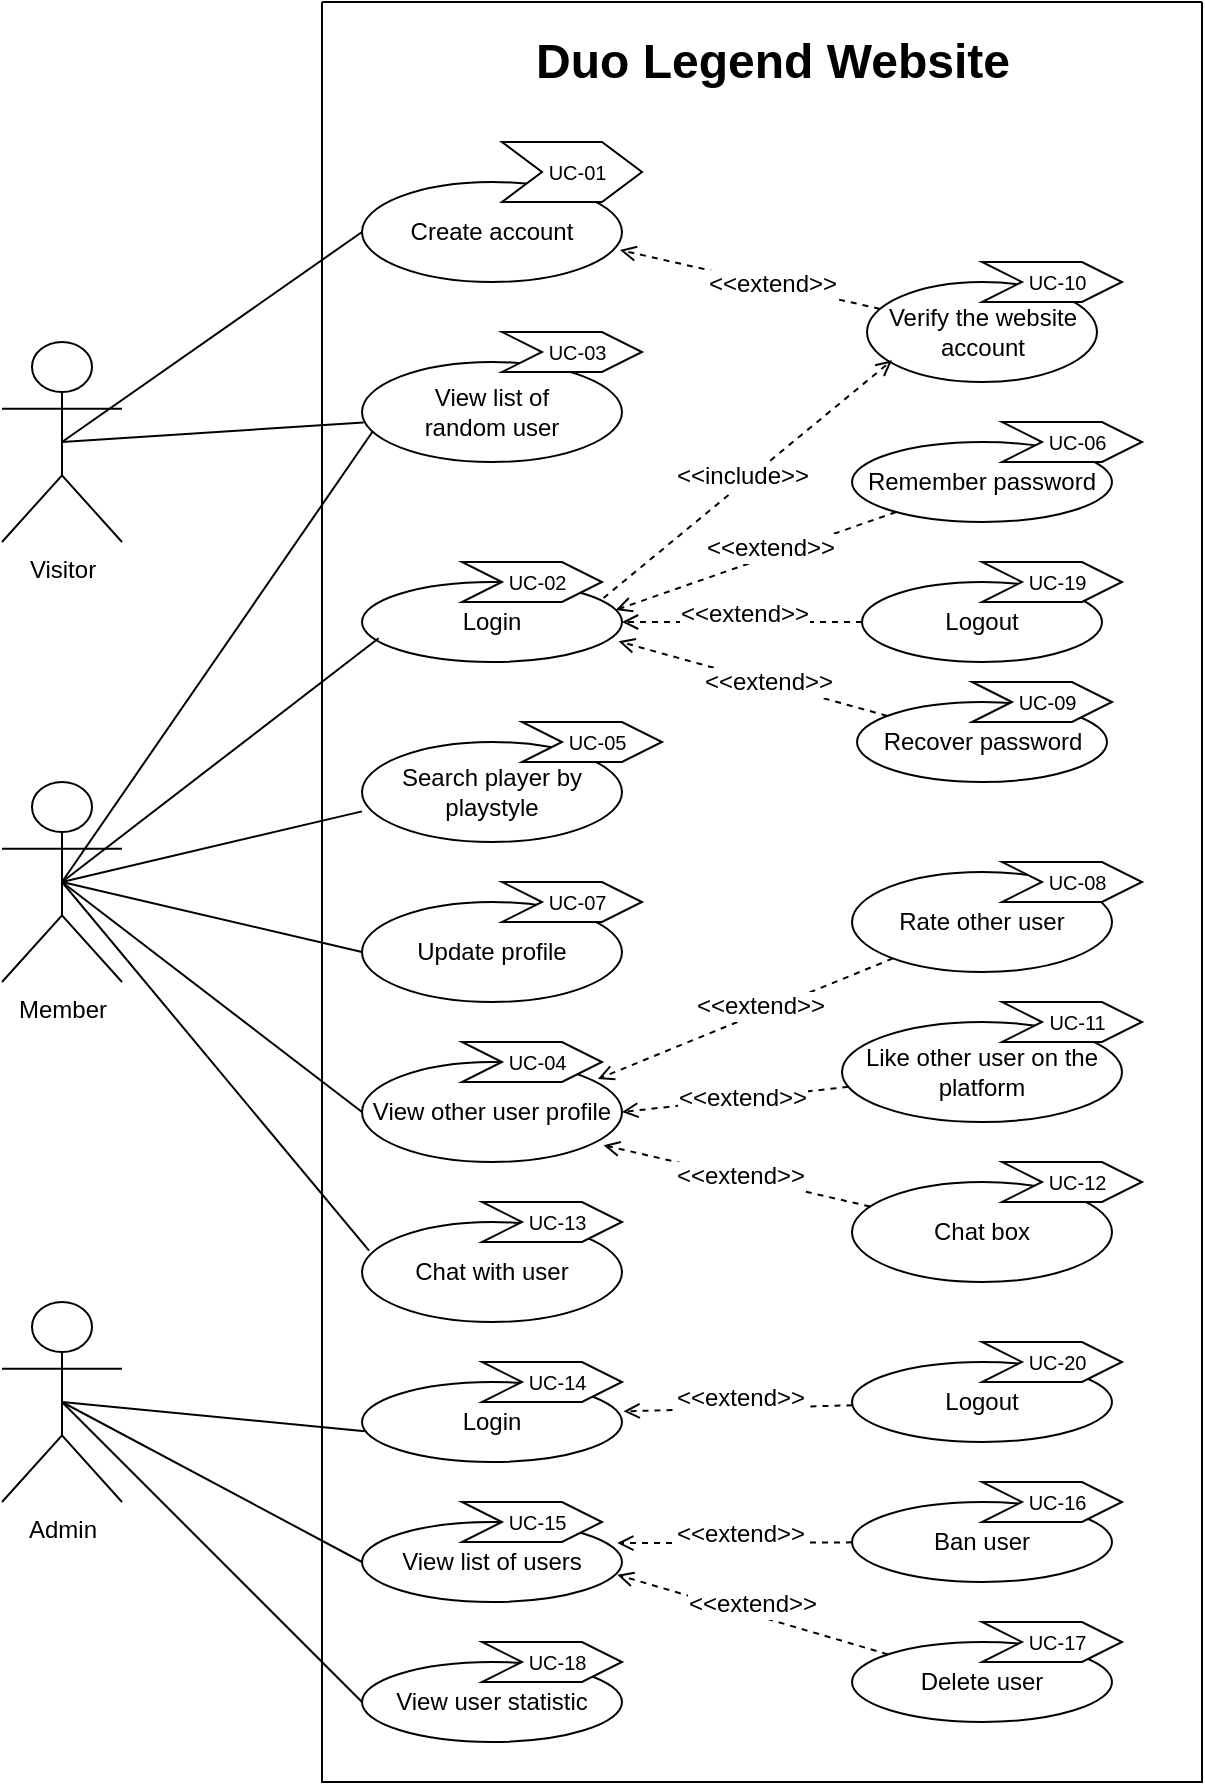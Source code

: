 <mxfile version="14.6.13" type="device"><diagram id="0R-VY-nttraapJawSEEz" name="Page-1"><mxGraphModel dx="1486" dy="1206" grid="1" gridSize="10" guides="1" tooltips="1" connect="1" arrows="1" fold="1" page="0" pageScale="1" pageWidth="827" pageHeight="1169" math="0" shadow="0"><root><mxCell id="0"/><mxCell id="1" parent="0"/><mxCell id="8ZJC8gTxxzU7vosVgmml-1" value="" style="swimlane;startSize=0;" parent="1" vertex="1"><mxGeometry x="-20" y="-220" width="440" height="890" as="geometry"><mxRectangle x="-20" y="-220" width="50" height="40" as="alternateBounds"/></mxGeometry></mxCell><mxCell id="2s_lP7o7tskZ0_cUvXfm-1" style="rounded=0;orthogonalLoop=1;jettySize=auto;html=1;entryX=0.992;entryY=0.68;entryDx=0;entryDy=0;entryPerimeter=0;dashed=1;endArrow=open;endFill=0;" edge="1" parent="8ZJC8gTxxzU7vosVgmml-1" source="8ZJC8gTxxzU7vosVgmml-15" target="8ZJC8gTxxzU7vosVgmml-8"><mxGeometry relative="1" as="geometry"/></mxCell><mxCell id="8ZJC8gTxxzU7vosVgmml-8" value="Create account" style="ellipse;whiteSpace=wrap;html=1;" parent="8ZJC8gTxxzU7vosVgmml-1" vertex="1"><mxGeometry x="20" y="90" width="130" height="50" as="geometry"/></mxCell><mxCell id="8ZJC8gTxxzU7vosVgmml-9" value="View list of &lt;br&gt;random user" style="ellipse;whiteSpace=wrap;html=1;" parent="8ZJC8gTxxzU7vosVgmml-1" vertex="1"><mxGeometry x="20" y="180" width="130" height="50" as="geometry"/></mxCell><mxCell id="8ZJC8gTxxzU7vosVgmml-10" value="Login" style="ellipse;whiteSpace=wrap;html=1;" parent="8ZJC8gTxxzU7vosVgmml-1" vertex="1"><mxGeometry x="20" y="290" width="130" height="40" as="geometry"/></mxCell><mxCell id="8ZJC8gTxxzU7vosVgmml-11" value="&lt;span id=&quot;docs-internal-guid-5c8af90a-7fff-fd89-f57d-874edaa09128&quot;&gt;&lt;span style=&quot;background-color: transparent; vertical-align: baseline;&quot;&gt;&lt;font style=&quot;font-size: 12px&quot;&gt;Search player by playstyle&lt;/font&gt;&lt;/span&gt;&lt;/span&gt;" style="ellipse;whiteSpace=wrap;html=1;fontFamily=Helvetica;" parent="8ZJC8gTxxzU7vosVgmml-1" vertex="1"><mxGeometry x="20" y="370" width="130" height="50" as="geometry"/></mxCell><mxCell id="aCNvFkBULGjivpEaU3tt-2" style="rounded=0;orthogonalLoop=1;jettySize=auto;html=1;entryX=0.987;entryY=0.742;entryDx=0;entryDy=0;entryPerimeter=0;dashed=1;endArrow=open;endFill=0;" parent="8ZJC8gTxxzU7vosVgmml-1" source="8ZJC8gTxxzU7vosVgmml-12" target="8ZJC8gTxxzU7vosVgmml-10" edge="1"><mxGeometry relative="1" as="geometry"/></mxCell><mxCell id="8ZJC8gTxxzU7vosVgmml-12" value="&lt;span id=&quot;docs-internal-guid-8343570f-7fff-96bd-c2ae-2bb52bef3d90&quot; style=&quot;font-size: 12px;&quot;&gt;&lt;span style=&quot;font-size: 12px; background-color: transparent; vertical-align: baseline;&quot;&gt;Recover password&lt;/span&gt;&lt;/span&gt;" style="ellipse;whiteSpace=wrap;html=1;fontFamily=Helvetica;fontSize=12;" parent="8ZJC8gTxxzU7vosVgmml-1" vertex="1"><mxGeometry x="267.5" y="350" width="125" height="40" as="geometry"/></mxCell><mxCell id="8ZJC8gTxxzU7vosVgmml-19" style="rounded=0;orthogonalLoop=1;jettySize=auto;html=1;entryX=0.976;entryY=0.35;entryDx=0;entryDy=0;entryPerimeter=0;dashed=1;fontFamily=Helvetica;fontSize=12;endArrow=open;endFill=0;" parent="8ZJC8gTxxzU7vosVgmml-1" source="8ZJC8gTxxzU7vosVgmml-13" target="8ZJC8gTxxzU7vosVgmml-10" edge="1"><mxGeometry relative="1" as="geometry"/></mxCell><mxCell id="8ZJC8gTxxzU7vosVgmml-20" value="&lt;font style=&quot;font-size: 12px;&quot;&gt;&amp;lt;&amp;lt;extend&amp;gt;&amp;gt;&lt;/font&gt;" style="edgeLabel;html=1;align=center;verticalAlign=middle;resizable=0;points=[];fontSize=12;fontFamily=Helvetica;" parent="8ZJC8gTxxzU7vosVgmml-19" vertex="1" connectable="0"><mxGeometry x="0.161" y="-1" relative="1" as="geometry"><mxPoint x="18" y="-10" as="offset"/></mxGeometry></mxCell><mxCell id="2s_lP7o7tskZ0_cUvXfm-2" value="&lt;font style=&quot;font-size: 12px;&quot;&gt;&amp;lt;&amp;lt;extend&amp;gt;&amp;gt;&lt;/font&gt;" style="edgeLabel;html=1;align=center;verticalAlign=middle;resizable=0;points=[];fontSize=12;fontFamily=Helvetica;" vertex="1" connectable="0" parent="8ZJC8gTxxzU7vosVgmml-19"><mxGeometry x="0.161" y="-1" relative="1" as="geometry"><mxPoint x="19" y="-142" as="offset"/></mxGeometry></mxCell><mxCell id="8ZJC8gTxxzU7vosVgmml-13" value="Remember password" style="ellipse;whiteSpace=wrap;html=1;" parent="8ZJC8gTxxzU7vosVgmml-1" vertex="1"><mxGeometry x="265" y="220" width="130" height="40" as="geometry"/></mxCell><mxCell id="8ZJC8gTxxzU7vosVgmml-21" style="edgeStyle=none;rounded=0;orthogonalLoop=1;jettySize=auto;html=1;dashed=1;fontFamily=Helvetica;fontSize=12;endArrow=open;endFill=0;" parent="8ZJC8gTxxzU7vosVgmml-1" source="8ZJC8gTxxzU7vosVgmml-14" target="8ZJC8gTxxzU7vosVgmml-10" edge="1"><mxGeometry relative="1" as="geometry"/></mxCell><mxCell id="8ZJC8gTxxzU7vosVgmml-23" value="&amp;lt;&amp;lt;extend&amp;gt;&amp;gt;" style="edgeLabel;html=1;align=center;verticalAlign=middle;resizable=0;points=[];fontSize=12;fontFamily=Helvetica;" parent="8ZJC8gTxxzU7vosVgmml-21" vertex="1" connectable="0"><mxGeometry x="0.124" y="-2" relative="1" as="geometry"><mxPoint x="8" y="-2" as="offset"/></mxGeometry></mxCell><mxCell id="aCNvFkBULGjivpEaU3tt-3" value="&amp;lt;&amp;lt;extend&amp;gt;&amp;gt;" style="edgeLabel;html=1;align=center;verticalAlign=middle;resizable=0;points=[];fontSize=12;fontFamily=Helvetica;" parent="8ZJC8gTxxzU7vosVgmml-21" vertex="1" connectable="0"><mxGeometry x="0.124" y="-2" relative="1" as="geometry"><mxPoint x="20" y="32" as="offset"/></mxGeometry></mxCell><mxCell id="8ZJC8gTxxzU7vosVgmml-14" value="Logout" style="ellipse;whiteSpace=wrap;html=1;" parent="8ZJC8gTxxzU7vosVgmml-1" vertex="1"><mxGeometry x="270" y="290" width="120" height="40" as="geometry"/></mxCell><mxCell id="8ZJC8gTxxzU7vosVgmml-15" value="Verify the website account" style="ellipse;whiteSpace=wrap;html=1;" parent="8ZJC8gTxxzU7vosVgmml-1" vertex="1"><mxGeometry x="272.5" y="140" width="115" height="50" as="geometry"/></mxCell><mxCell id="8ZJC8gTxxzU7vosVgmml-17" style="rounded=0;orthogonalLoop=1;jettySize=auto;html=1;entryX=0.109;entryY=0.783;entryDx=0;entryDy=0;endArrow=open;endFill=0;dashed=1;exitX=0.929;exitY=0.2;exitDx=0;exitDy=0;exitPerimeter=0;entryPerimeter=0;" parent="8ZJC8gTxxzU7vosVgmml-1" source="8ZJC8gTxxzU7vosVgmml-10" target="8ZJC8gTxxzU7vosVgmml-15" edge="1"><mxGeometry relative="1" as="geometry"><mxPoint x="140" y="250" as="sourcePoint"/><mxPoint x="240.0" y="44.83" as="targetPoint"/></mxGeometry></mxCell><mxCell id="8ZJC8gTxxzU7vosVgmml-18" value="&amp;lt;&amp;lt;include&amp;gt;&amp;gt;" style="edgeLabel;html=1;align=center;verticalAlign=middle;resizable=0;points=[];fontSize=12;" parent="8ZJC8gTxxzU7vosVgmml-17" vertex="1" connectable="0"><mxGeometry x="-0.248" y="2" relative="1" as="geometry"><mxPoint x="16" y="-15" as="offset"/></mxGeometry></mxCell><mxCell id="8ZJC8gTxxzU7vosVgmml-24" value="&lt;span id=&quot;docs-internal-guid-0c3b9f69-7fff-b575-c186-223154fcda6a&quot; style=&quot;font-size: 12px;&quot;&gt;&lt;span style=&quot;font-size: 12px; background-color: transparent; vertical-align: baseline;&quot;&gt;Update profile&lt;/span&gt;&lt;/span&gt;" style="ellipse;whiteSpace=wrap;html=1;fontFamily=Helvetica;fontSize=12;" parent="8ZJC8gTxxzU7vosVgmml-1" vertex="1"><mxGeometry x="20" y="450" width="130" height="50" as="geometry"/></mxCell><mxCell id="8ZJC8gTxxzU7vosVgmml-25" value="&lt;span id=&quot;docs-internal-guid-07ce5479-7fff-2200-f243-cf623a24cd20&quot; style=&quot;font-size: 12px;&quot;&gt;&lt;span style=&quot;font-size: 12px; background-color: transparent; vertical-align: baseline;&quot;&gt;View other user profile&lt;/span&gt;&lt;/span&gt;" style="ellipse;whiteSpace=wrap;html=1;fontFamily=Helvetica;fontSize=12;" parent="8ZJC8gTxxzU7vosVgmml-1" vertex="1"><mxGeometry x="20" y="530" width="130" height="50" as="geometry"/></mxCell><mxCell id="8ZJC8gTxxzU7vosVgmml-30" style="edgeStyle=none;rounded=0;orthogonalLoop=1;jettySize=auto;html=1;entryX=0.907;entryY=0.17;entryDx=0;entryDy=0;entryPerimeter=0;dashed=1;fontFamily=Helvetica;fontSize=12;endArrow=open;endFill=0;" parent="8ZJC8gTxxzU7vosVgmml-1" source="8ZJC8gTxxzU7vosVgmml-27" target="8ZJC8gTxxzU7vosVgmml-25" edge="1"><mxGeometry relative="1" as="geometry"/></mxCell><mxCell id="8ZJC8gTxxzU7vosVgmml-33" value="&amp;lt;&amp;lt;extend&amp;gt;&amp;gt;" style="edgeLabel;html=1;align=center;verticalAlign=middle;resizable=0;points=[];fontSize=12;fontFamily=Helvetica;" parent="8ZJC8gTxxzU7vosVgmml-30" vertex="1" connectable="0"><mxGeometry x="0.148" relative="1" as="geometry"><mxPoint x="18" y="-11" as="offset"/></mxGeometry></mxCell><mxCell id="8ZJC8gTxxzU7vosVgmml-27" value="&lt;span id=&quot;docs-internal-guid-57267e17-7fff-17d0-cb97-c9f22316849e&quot; style=&quot;font-size: 12px;&quot;&gt;&lt;span style=&quot;font-size: 12px; background-color: transparent; vertical-align: baseline;&quot;&gt;Rate other user &lt;/span&gt;&lt;/span&gt;" style="ellipse;whiteSpace=wrap;html=1;fontFamily=Helvetica;fontSize=12;" parent="8ZJC8gTxxzU7vosVgmml-1" vertex="1"><mxGeometry x="265" y="435" width="130" height="50" as="geometry"/></mxCell><mxCell id="8ZJC8gTxxzU7vosVgmml-32" style="edgeStyle=none;rounded=0;orthogonalLoop=1;jettySize=auto;html=1;entryX=0.929;entryY=0.832;entryDx=0;entryDy=0;entryPerimeter=0;dashed=1;fontFamily=Helvetica;fontSize=12;endArrow=open;endFill=0;" parent="8ZJC8gTxxzU7vosVgmml-1" source="8ZJC8gTxxzU7vosVgmml-28" target="8ZJC8gTxxzU7vosVgmml-25" edge="1"><mxGeometry relative="1" as="geometry"/></mxCell><mxCell id="8ZJC8gTxxzU7vosVgmml-35" value="&amp;lt;&amp;lt;extend&amp;gt;&amp;gt;" style="edgeLabel;html=1;align=center;verticalAlign=middle;resizable=0;points=[];fontSize=12;fontFamily=Helvetica;" parent="8ZJC8gTxxzU7vosVgmml-32" vertex="1" connectable="0"><mxGeometry x="0.158" y="-1" relative="1" as="geometry"><mxPoint x="11" y="3" as="offset"/></mxGeometry></mxCell><mxCell id="8ZJC8gTxxzU7vosVgmml-28" value="&lt;span id=&quot;docs-internal-guid-bce5ae0f-7fff-81b5-ebab-3db4754ca5c5&quot; style=&quot;font-size: 12px;&quot;&gt;&lt;span style=&quot;font-size: 12px; background-color: transparent; vertical-align: baseline;&quot;&gt;Chat box&lt;/span&gt;&lt;/span&gt;" style="ellipse;whiteSpace=wrap;html=1;fontFamily=Helvetica;fontSize=12;" parent="8ZJC8gTxxzU7vosVgmml-1" vertex="1"><mxGeometry x="265" y="590" width="130" height="50" as="geometry"/></mxCell><mxCell id="8ZJC8gTxxzU7vosVgmml-31" style="edgeStyle=none;rounded=0;orthogonalLoop=1;jettySize=auto;html=1;entryX=1;entryY=0.5;entryDx=0;entryDy=0;dashed=1;fontFamily=Helvetica;fontSize=12;endArrow=open;endFill=0;" parent="8ZJC8gTxxzU7vosVgmml-1" source="8ZJC8gTxxzU7vosVgmml-29" target="8ZJC8gTxxzU7vosVgmml-25" edge="1"><mxGeometry relative="1" as="geometry"/></mxCell><mxCell id="8ZJC8gTxxzU7vosVgmml-34" value="&amp;lt;&amp;lt;extend&amp;gt;&amp;gt;" style="edgeLabel;html=1;align=center;verticalAlign=middle;resizable=0;points=[];fontSize=12;fontFamily=Helvetica;" parent="8ZJC8gTxxzU7vosVgmml-31" vertex="1" connectable="0"><mxGeometry x="0.271" relative="1" as="geometry"><mxPoint x="19" y="-3" as="offset"/></mxGeometry></mxCell><mxCell id="8ZJC8gTxxzU7vosVgmml-29" value="&lt;span id=&quot;docs-internal-guid-e556aab2-7fff-4d42-2ba5-4c8015900c9e&quot; style=&quot;font-size: 12px;&quot;&gt;&lt;span style=&quot;font-size: 12px; background-color: transparent; vertical-align: baseline;&quot;&gt;Like other user on the platform&lt;/span&gt;&lt;/span&gt;" style="ellipse;whiteSpace=wrap;html=1;fontFamily=Helvetica;fontSize=12;" parent="8ZJC8gTxxzU7vosVgmml-1" vertex="1"><mxGeometry x="260" y="510" width="140" height="50" as="geometry"/></mxCell><mxCell id="8ZJC8gTxxzU7vosVgmml-36" value="&lt;font style=&quot;font-size: 10px&quot;&gt;&amp;nbsp; UC-01&lt;/font&gt;" style="shape=step;perimeter=stepPerimeter;whiteSpace=wrap;html=1;fixedSize=1;fontFamily=Helvetica;fontSize=12;align=center;" parent="8ZJC8gTxxzU7vosVgmml-1" vertex="1"><mxGeometry x="90" y="70" width="70" height="30" as="geometry"/></mxCell><mxCell id="8ZJC8gTxxzU7vosVgmml-37" value="&lt;font style=&quot;font-size: 10px&quot;&gt;&amp;nbsp; UC-03&lt;/font&gt;" style="shape=step;perimeter=stepPerimeter;whiteSpace=wrap;html=1;fixedSize=1;fontFamily=Helvetica;fontSize=12;align=center;" parent="8ZJC8gTxxzU7vosVgmml-1" vertex="1"><mxGeometry x="90" y="165" width="70" height="20" as="geometry"/></mxCell><mxCell id="8ZJC8gTxxzU7vosVgmml-38" value="&lt;font style=&quot;font-size: 10px&quot;&gt;&amp;nbsp; UC-10&lt;/font&gt;" style="shape=step;perimeter=stepPerimeter;whiteSpace=wrap;html=1;fixedSize=1;fontFamily=Helvetica;fontSize=12;align=center;" parent="8ZJC8gTxxzU7vosVgmml-1" vertex="1"><mxGeometry x="330" y="130" width="70" height="20" as="geometry"/></mxCell><mxCell id="8ZJC8gTxxzU7vosVgmml-39" value="&lt;font style=&quot;font-size: 10px&quot;&gt;&amp;nbsp; UC-02&lt;/font&gt;" style="shape=step;perimeter=stepPerimeter;whiteSpace=wrap;html=1;fixedSize=1;fontFamily=Helvetica;fontSize=12;align=center;" parent="8ZJC8gTxxzU7vosVgmml-1" vertex="1"><mxGeometry x="70" y="280" width="70" height="20" as="geometry"/></mxCell><mxCell id="8ZJC8gTxxzU7vosVgmml-40" value="&lt;font style=&quot;font-size: 10px&quot;&gt;&amp;nbsp; UC-06&lt;/font&gt;" style="shape=step;perimeter=stepPerimeter;whiteSpace=wrap;html=1;fixedSize=1;fontFamily=Helvetica;fontSize=12;align=center;" parent="8ZJC8gTxxzU7vosVgmml-1" vertex="1"><mxGeometry x="340" y="210" width="70" height="20" as="geometry"/></mxCell><mxCell id="8ZJC8gTxxzU7vosVgmml-41" value="&lt;font style=&quot;font-size: 10px&quot;&gt;&amp;nbsp; UC-19&lt;/font&gt;" style="shape=step;perimeter=stepPerimeter;whiteSpace=wrap;html=1;fixedSize=1;fontFamily=Helvetica;fontSize=12;align=center;" parent="8ZJC8gTxxzU7vosVgmml-1" vertex="1"><mxGeometry x="330" y="280" width="70" height="20" as="geometry"/></mxCell><mxCell id="8ZJC8gTxxzU7vosVgmml-42" value="&lt;font style=&quot;font-size: 10px&quot;&gt;&amp;nbsp; UC-05&lt;/font&gt;" style="shape=step;perimeter=stepPerimeter;whiteSpace=wrap;html=1;fixedSize=1;fontFamily=Helvetica;fontSize=12;align=center;" parent="8ZJC8gTxxzU7vosVgmml-1" vertex="1"><mxGeometry x="100" y="360" width="70" height="20" as="geometry"/></mxCell><mxCell id="8ZJC8gTxxzU7vosVgmml-43" value="&lt;font style=&quot;font-size: 10px&quot;&gt;&amp;nbsp; UC-09&lt;/font&gt;" style="shape=step;perimeter=stepPerimeter;whiteSpace=wrap;html=1;fixedSize=1;fontFamily=Helvetica;fontSize=12;align=center;" parent="8ZJC8gTxxzU7vosVgmml-1" vertex="1"><mxGeometry x="325" y="340" width="70" height="20" as="geometry"/></mxCell><mxCell id="8ZJC8gTxxzU7vosVgmml-44" value="&lt;font style=&quot;font-size: 10px&quot;&gt;&amp;nbsp; UC-08&lt;/font&gt;" style="shape=step;perimeter=stepPerimeter;whiteSpace=wrap;html=1;fixedSize=1;fontFamily=Helvetica;fontSize=12;align=center;" parent="8ZJC8gTxxzU7vosVgmml-1" vertex="1"><mxGeometry x="340" y="430" width="70" height="20" as="geometry"/></mxCell><mxCell id="8ZJC8gTxxzU7vosVgmml-45" value="&lt;font style=&quot;font-size: 10px&quot;&gt;&amp;nbsp; UC-11&lt;/font&gt;" style="shape=step;perimeter=stepPerimeter;whiteSpace=wrap;html=1;fixedSize=1;fontFamily=Helvetica;fontSize=12;align=center;" parent="8ZJC8gTxxzU7vosVgmml-1" vertex="1"><mxGeometry x="340" y="500" width="70" height="20" as="geometry"/></mxCell><mxCell id="8ZJC8gTxxzU7vosVgmml-46" value="&lt;font style=&quot;font-size: 10px&quot;&gt;&amp;nbsp; UC-12&lt;/font&gt;" style="shape=step;perimeter=stepPerimeter;whiteSpace=wrap;html=1;fixedSize=1;fontFamily=Helvetica;fontSize=12;align=center;" parent="8ZJC8gTxxzU7vosVgmml-1" vertex="1"><mxGeometry x="340" y="580" width="70" height="20" as="geometry"/></mxCell><mxCell id="8ZJC8gTxxzU7vosVgmml-47" value="&lt;font style=&quot;font-size: 10px&quot;&gt;&amp;nbsp; UC-04&lt;/font&gt;" style="shape=step;perimeter=stepPerimeter;whiteSpace=wrap;html=1;fixedSize=1;fontFamily=Helvetica;fontSize=12;align=center;" parent="8ZJC8gTxxzU7vosVgmml-1" vertex="1"><mxGeometry x="70" y="520" width="70" height="20" as="geometry"/></mxCell><mxCell id="8ZJC8gTxxzU7vosVgmml-48" value="&lt;font style=&quot;font-size: 10px&quot;&gt;&amp;nbsp; UC-07&lt;/font&gt;" style="shape=step;perimeter=stepPerimeter;whiteSpace=wrap;html=1;fixedSize=1;fontFamily=Helvetica;fontSize=12;align=center;" parent="8ZJC8gTxxzU7vosVgmml-1" vertex="1"><mxGeometry x="90" y="440" width="70" height="20" as="geometry"/></mxCell><mxCell id="8ZJC8gTxxzU7vosVgmml-49" value="&lt;span id=&quot;docs-internal-guid-9be112d4-7fff-28bd-89cb-d4efe895cfde&quot; style=&quot;font-size: 12px;&quot;&gt;&lt;span style=&quot;font-size: 12px; background-color: transparent; vertical-align: baseline;&quot;&gt;Chat with user&lt;/span&gt;&lt;/span&gt;" style="ellipse;whiteSpace=wrap;html=1;fontFamily=Helvetica;fontSize=12;" parent="8ZJC8gTxxzU7vosVgmml-1" vertex="1"><mxGeometry x="20" y="610" width="130" height="50" as="geometry"/></mxCell><mxCell id="8ZJC8gTxxzU7vosVgmml-50" value="&lt;font size=&quot;1&quot;&gt;&lt;b style=&quot;font-size: 24px&quot;&gt;Duo Legend Website&lt;/b&gt;&lt;/font&gt;" style="text;html=1;align=center;verticalAlign=middle;resizable=0;points=[];autosize=1;strokeColor=none;fontSize=12;fontFamily=Helvetica;" parent="8ZJC8gTxxzU7vosVgmml-1" vertex="1"><mxGeometry x="100" y="20" width="250" height="20" as="geometry"/></mxCell><mxCell id="8ZJC8gTxxzU7vosVgmml-51" value="&lt;font style=&quot;font-size: 10px&quot;&gt;&amp;nbsp; UC-13&lt;br&gt;&lt;/font&gt;" style="shape=step;perimeter=stepPerimeter;whiteSpace=wrap;html=1;fixedSize=1;fontFamily=Helvetica;fontSize=12;align=center;" parent="8ZJC8gTxxzU7vosVgmml-1" vertex="1"><mxGeometry x="80" y="600" width="70" height="20" as="geometry"/></mxCell><mxCell id="8ZJC8gTxxzU7vosVgmml-52" value="Login" style="ellipse;whiteSpace=wrap;html=1;fontFamily=Helvetica;fontSize=12;" parent="8ZJC8gTxxzU7vosVgmml-1" vertex="1"><mxGeometry x="20" y="690" width="130" height="40" as="geometry"/></mxCell><mxCell id="8ZJC8gTxxzU7vosVgmml-53" value="View list of users" style="ellipse;whiteSpace=wrap;html=1;fontFamily=Helvetica;fontSize=12;" parent="8ZJC8gTxxzU7vosVgmml-1" vertex="1"><mxGeometry x="20" y="760" width="130" height="40" as="geometry"/></mxCell><mxCell id="8ZJC8gTxxzU7vosVgmml-54" value="View user statistic" style="ellipse;whiteSpace=wrap;html=1;fontFamily=Helvetica;fontSize=12;" parent="8ZJC8gTxxzU7vosVgmml-1" vertex="1"><mxGeometry x="20" y="830" width="130" height="40" as="geometry"/></mxCell><mxCell id="8ZJC8gTxxzU7vosVgmml-58" style="edgeStyle=none;rounded=0;orthogonalLoop=1;jettySize=auto;html=1;entryX=1.006;entryY=0.367;entryDx=0;entryDy=0;entryPerimeter=0;dashed=1;fontFamily=Helvetica;fontSize=12;endArrow=open;endFill=0;" parent="8ZJC8gTxxzU7vosVgmml-1" source="8ZJC8gTxxzU7vosVgmml-55" target="8ZJC8gTxxzU7vosVgmml-52" edge="1"><mxGeometry relative="1" as="geometry"/></mxCell><mxCell id="8ZJC8gTxxzU7vosVgmml-59" value="&amp;lt;&amp;lt;extend&amp;gt;&amp;gt;" style="edgeLabel;html=1;align=center;verticalAlign=middle;resizable=0;points=[];fontSize=12;fontFamily=Helvetica;" parent="8ZJC8gTxxzU7vosVgmml-58" vertex="1" connectable="0"><mxGeometry x="0.163" relative="1" as="geometry"><mxPoint x="10" y="-6" as="offset"/></mxGeometry></mxCell><mxCell id="8ZJC8gTxxzU7vosVgmml-55" value="Logout" style="ellipse;whiteSpace=wrap;html=1;fontFamily=Helvetica;fontSize=12;" parent="8ZJC8gTxxzU7vosVgmml-1" vertex="1"><mxGeometry x="265" y="680" width="130" height="40" as="geometry"/></mxCell><mxCell id="8ZJC8gTxxzU7vosVgmml-60" style="edgeStyle=none;rounded=0;orthogonalLoop=1;jettySize=auto;html=1;entryX=0.982;entryY=0.264;entryDx=0;entryDy=0;entryPerimeter=0;dashed=1;fontFamily=Helvetica;fontSize=12;endArrow=open;endFill=0;" parent="8ZJC8gTxxzU7vosVgmml-1" source="8ZJC8gTxxzU7vosVgmml-56" target="8ZJC8gTxxzU7vosVgmml-53" edge="1"><mxGeometry relative="1" as="geometry"/></mxCell><mxCell id="8ZJC8gTxxzU7vosVgmml-62" value="&amp;lt;&amp;lt;extend&amp;gt;&amp;gt;" style="edgeLabel;html=1;align=center;verticalAlign=middle;resizable=0;points=[];fontSize=12;fontFamily=Helvetica;" parent="8ZJC8gTxxzU7vosVgmml-60" vertex="1" connectable="0"><mxGeometry x="0.237" relative="1" as="geometry"><mxPoint x="16" y="-5" as="offset"/></mxGeometry></mxCell><mxCell id="8ZJC8gTxxzU7vosVgmml-56" value="Ban user" style="ellipse;whiteSpace=wrap;html=1;fontFamily=Helvetica;fontSize=12;" parent="8ZJC8gTxxzU7vosVgmml-1" vertex="1"><mxGeometry x="265" y="750" width="130" height="40" as="geometry"/></mxCell><mxCell id="8ZJC8gTxxzU7vosVgmml-61" style="edgeStyle=none;rounded=0;orthogonalLoop=1;jettySize=auto;html=1;entryX=0.982;entryY=0.66;entryDx=0;entryDy=0;entryPerimeter=0;dashed=1;fontFamily=Helvetica;fontSize=12;endArrow=open;endFill=0;" parent="8ZJC8gTxxzU7vosVgmml-1" source="8ZJC8gTxxzU7vosVgmml-57" target="8ZJC8gTxxzU7vosVgmml-53" edge="1"><mxGeometry relative="1" as="geometry"/></mxCell><mxCell id="8ZJC8gTxxzU7vosVgmml-63" value="&amp;lt;&amp;lt;extend&amp;gt;&amp;gt;" style="edgeLabel;html=1;align=center;verticalAlign=middle;resizable=0;points=[];fontSize=12;fontFamily=Helvetica;" parent="8ZJC8gTxxzU7vosVgmml-61" vertex="1" connectable="0"><mxGeometry x="0.133" relative="1" as="geometry"><mxPoint x="9" y="-3" as="offset"/></mxGeometry></mxCell><mxCell id="8ZJC8gTxxzU7vosVgmml-57" value="Delete user" style="ellipse;whiteSpace=wrap;html=1;fontFamily=Helvetica;fontSize=12;" parent="8ZJC8gTxxzU7vosVgmml-1" vertex="1"><mxGeometry x="265" y="820" width="130" height="40" as="geometry"/></mxCell><mxCell id="8ZJC8gTxxzU7vosVgmml-64" value="&lt;font style=&quot;font-size: 10px&quot;&gt;&amp;nbsp; UC-14&lt;br&gt;&lt;/font&gt;" style="shape=step;perimeter=stepPerimeter;whiteSpace=wrap;html=1;fixedSize=1;fontFamily=Helvetica;fontSize=12;align=center;" parent="8ZJC8gTxxzU7vosVgmml-1" vertex="1"><mxGeometry x="80" y="680" width="70" height="20" as="geometry"/></mxCell><mxCell id="8ZJC8gTxxzU7vosVgmml-65" value="&lt;font style=&quot;font-size: 10px&quot;&gt;&amp;nbsp; UC-20&lt;br&gt;&lt;/font&gt;" style="shape=step;perimeter=stepPerimeter;whiteSpace=wrap;html=1;fixedSize=1;fontFamily=Helvetica;fontSize=12;align=center;" parent="8ZJC8gTxxzU7vosVgmml-1" vertex="1"><mxGeometry x="330" y="670" width="70" height="20" as="geometry"/></mxCell><mxCell id="8ZJC8gTxxzU7vosVgmml-66" value="&lt;font style=&quot;font-size: 10px&quot;&gt;&amp;nbsp; UC-16&lt;br&gt;&lt;/font&gt;" style="shape=step;perimeter=stepPerimeter;whiteSpace=wrap;html=1;fixedSize=1;fontFamily=Helvetica;fontSize=12;align=center;" parent="8ZJC8gTxxzU7vosVgmml-1" vertex="1"><mxGeometry x="330" y="740" width="70" height="20" as="geometry"/></mxCell><mxCell id="8ZJC8gTxxzU7vosVgmml-67" value="&lt;font style=&quot;font-size: 10px&quot;&gt;&amp;nbsp; UC-17&lt;br&gt;&lt;/font&gt;" style="shape=step;perimeter=stepPerimeter;whiteSpace=wrap;html=1;fixedSize=1;fontFamily=Helvetica;fontSize=12;align=center;" parent="8ZJC8gTxxzU7vosVgmml-1" vertex="1"><mxGeometry x="330" y="810" width="70" height="20" as="geometry"/></mxCell><mxCell id="8ZJC8gTxxzU7vosVgmml-68" value="&lt;font style=&quot;font-size: 10px&quot;&gt;&amp;nbsp; UC-15&lt;br&gt;&lt;/font&gt;" style="shape=step;perimeter=stepPerimeter;whiteSpace=wrap;html=1;fixedSize=1;fontFamily=Helvetica;fontSize=12;align=center;" parent="8ZJC8gTxxzU7vosVgmml-1" vertex="1"><mxGeometry x="70" y="750" width="70" height="20" as="geometry"/></mxCell><mxCell id="8ZJC8gTxxzU7vosVgmml-69" value="&lt;font style=&quot;font-size: 10px&quot;&gt;&amp;nbsp; UC-18&lt;br&gt;&lt;/font&gt;" style="shape=step;perimeter=stepPerimeter;whiteSpace=wrap;html=1;fixedSize=1;fontFamily=Helvetica;fontSize=12;align=center;" parent="8ZJC8gTxxzU7vosVgmml-1" vertex="1"><mxGeometry x="80" y="820" width="70" height="20" as="geometry"/></mxCell><mxCell id="8ZJC8gTxxzU7vosVgmml-71" style="edgeStyle=none;rounded=0;orthogonalLoop=1;jettySize=auto;html=1;entryX=0;entryY=0.5;entryDx=0;entryDy=0;fontFamily=Helvetica;fontSize=12;endArrow=none;endFill=0;exitX=0.5;exitY=0.5;exitDx=0;exitDy=0;exitPerimeter=0;" parent="1" source="8ZJC8gTxxzU7vosVgmml-2" target="8ZJC8gTxxzU7vosVgmml-8" edge="1"><mxGeometry relative="1" as="geometry"><mxPoint x="-120" y="-10" as="sourcePoint"/></mxGeometry></mxCell><mxCell id="8ZJC8gTxxzU7vosVgmml-72" style="edgeStyle=none;rounded=0;orthogonalLoop=1;jettySize=auto;html=1;entryX=0.006;entryY=0.604;entryDx=0;entryDy=0;entryPerimeter=0;fontFamily=Helvetica;fontSize=12;endArrow=none;endFill=0;exitX=0.5;exitY=0.5;exitDx=0;exitDy=0;exitPerimeter=0;" parent="1" source="8ZJC8gTxxzU7vosVgmml-2" target="8ZJC8gTxxzU7vosVgmml-9" edge="1"><mxGeometry relative="1" as="geometry"/></mxCell><mxCell id="8ZJC8gTxxzU7vosVgmml-2" value="Visitor" style="shape=umlActor;verticalLabelPosition=bottom;verticalAlign=top;html=1;outlineConnect=0;" parent="1" vertex="1"><mxGeometry x="-180" y="-50" width="60" height="100" as="geometry"/></mxCell><mxCell id="8ZJC8gTxxzU7vosVgmml-74" style="edgeStyle=none;rounded=0;orthogonalLoop=1;jettySize=auto;html=1;entryX=0.043;entryY=0.687;entryDx=0;entryDy=0;entryPerimeter=0;fontFamily=Helvetica;fontSize=12;endArrow=none;endFill=0;exitX=0.5;exitY=0.5;exitDx=0;exitDy=0;exitPerimeter=0;" parent="1" source="8ZJC8gTxxzU7vosVgmml-3" target="8ZJC8gTxxzU7vosVgmml-9" edge="1"><mxGeometry relative="1" as="geometry"/></mxCell><mxCell id="8ZJC8gTxxzU7vosVgmml-75" style="edgeStyle=none;rounded=0;orthogonalLoop=1;jettySize=auto;html=1;entryX=0.064;entryY=0.703;entryDx=0;entryDy=0;entryPerimeter=0;fontFamily=Helvetica;fontSize=12;endArrow=none;endFill=0;exitX=0.5;exitY=0.5;exitDx=0;exitDy=0;exitPerimeter=0;" parent="1" source="8ZJC8gTxxzU7vosVgmml-3" target="8ZJC8gTxxzU7vosVgmml-10" edge="1"><mxGeometry relative="1" as="geometry"/></mxCell><mxCell id="8ZJC8gTxxzU7vosVgmml-76" style="edgeStyle=none;rounded=0;orthogonalLoop=1;jettySize=auto;html=1;entryX=0;entryY=0.694;entryDx=0;entryDy=0;entryPerimeter=0;fontFamily=Helvetica;fontSize=12;endArrow=none;endFill=0;exitX=0.5;exitY=0.5;exitDx=0;exitDy=0;exitPerimeter=0;" parent="1" source="8ZJC8gTxxzU7vosVgmml-3" target="8ZJC8gTxxzU7vosVgmml-11" edge="1"><mxGeometry relative="1" as="geometry"/></mxCell><mxCell id="8ZJC8gTxxzU7vosVgmml-78" style="edgeStyle=none;rounded=0;orthogonalLoop=1;jettySize=auto;html=1;entryX=0;entryY=0.5;entryDx=0;entryDy=0;fontFamily=Helvetica;fontSize=12;endArrow=none;endFill=0;exitX=0.5;exitY=0.5;exitDx=0;exitDy=0;exitPerimeter=0;" parent="1" source="8ZJC8gTxxzU7vosVgmml-3" target="8ZJC8gTxxzU7vosVgmml-24" edge="1"><mxGeometry relative="1" as="geometry"/></mxCell><mxCell id="8ZJC8gTxxzU7vosVgmml-79" style="edgeStyle=none;rounded=0;orthogonalLoop=1;jettySize=auto;html=1;entryX=0;entryY=0.5;entryDx=0;entryDy=0;fontFamily=Helvetica;fontSize=12;endArrow=none;endFill=0;exitX=0.5;exitY=0.5;exitDx=0;exitDy=0;exitPerimeter=0;" parent="1" source="8ZJC8gTxxzU7vosVgmml-3" target="8ZJC8gTxxzU7vosVgmml-25" edge="1"><mxGeometry relative="1" as="geometry"/></mxCell><mxCell id="8ZJC8gTxxzU7vosVgmml-80" style="edgeStyle=none;rounded=0;orthogonalLoop=1;jettySize=auto;html=1;entryX=0.027;entryY=0.287;entryDx=0;entryDy=0;entryPerimeter=0;fontFamily=Helvetica;fontSize=12;endArrow=none;endFill=0;exitX=0.5;exitY=0.5;exitDx=0;exitDy=0;exitPerimeter=0;" parent="1" source="8ZJC8gTxxzU7vosVgmml-3" target="8ZJC8gTxxzU7vosVgmml-49" edge="1"><mxGeometry relative="1" as="geometry"/></mxCell><mxCell id="8ZJC8gTxxzU7vosVgmml-3" value="Member" style="shape=umlActor;verticalLabelPosition=bottom;verticalAlign=top;html=1;outlineConnect=0;" parent="1" vertex="1"><mxGeometry x="-180" y="170" width="60" height="100" as="geometry"/></mxCell><mxCell id="8ZJC8gTxxzU7vosVgmml-81" style="edgeStyle=none;rounded=0;orthogonalLoop=1;jettySize=auto;html=1;entryX=0.011;entryY=0.617;entryDx=0;entryDy=0;entryPerimeter=0;fontFamily=Helvetica;fontSize=12;endArrow=none;endFill=0;exitX=0.5;exitY=0.5;exitDx=0;exitDy=0;exitPerimeter=0;" parent="1" source="8ZJC8gTxxzU7vosVgmml-6" target="8ZJC8gTxxzU7vosVgmml-52" edge="1"><mxGeometry relative="1" as="geometry"/></mxCell><mxCell id="8ZJC8gTxxzU7vosVgmml-82" style="edgeStyle=none;rounded=0;orthogonalLoop=1;jettySize=auto;html=1;entryX=0;entryY=0.5;entryDx=0;entryDy=0;fontFamily=Helvetica;fontSize=12;endArrow=none;endFill=0;exitX=0.5;exitY=0.5;exitDx=0;exitDy=0;exitPerimeter=0;" parent="1" source="8ZJC8gTxxzU7vosVgmml-6" target="8ZJC8gTxxzU7vosVgmml-53" edge="1"><mxGeometry relative="1" as="geometry"/></mxCell><mxCell id="8ZJC8gTxxzU7vosVgmml-83" style="edgeStyle=none;rounded=0;orthogonalLoop=1;jettySize=auto;html=1;entryX=0;entryY=0.5;entryDx=0;entryDy=0;fontFamily=Helvetica;fontSize=12;endArrow=none;endFill=0;exitX=0.5;exitY=0.5;exitDx=0;exitDy=0;exitPerimeter=0;" parent="1" source="8ZJC8gTxxzU7vosVgmml-6" target="8ZJC8gTxxzU7vosVgmml-54" edge="1"><mxGeometry relative="1" as="geometry"/></mxCell><mxCell id="8ZJC8gTxxzU7vosVgmml-6" value="Admin" style="shape=umlActor;verticalLabelPosition=bottom;verticalAlign=top;html=1;outlineConnect=0;" parent="1" vertex="1"><mxGeometry x="-180" y="430" width="60" height="100" as="geometry"/></mxCell></root></mxGraphModel></diagram></mxfile>